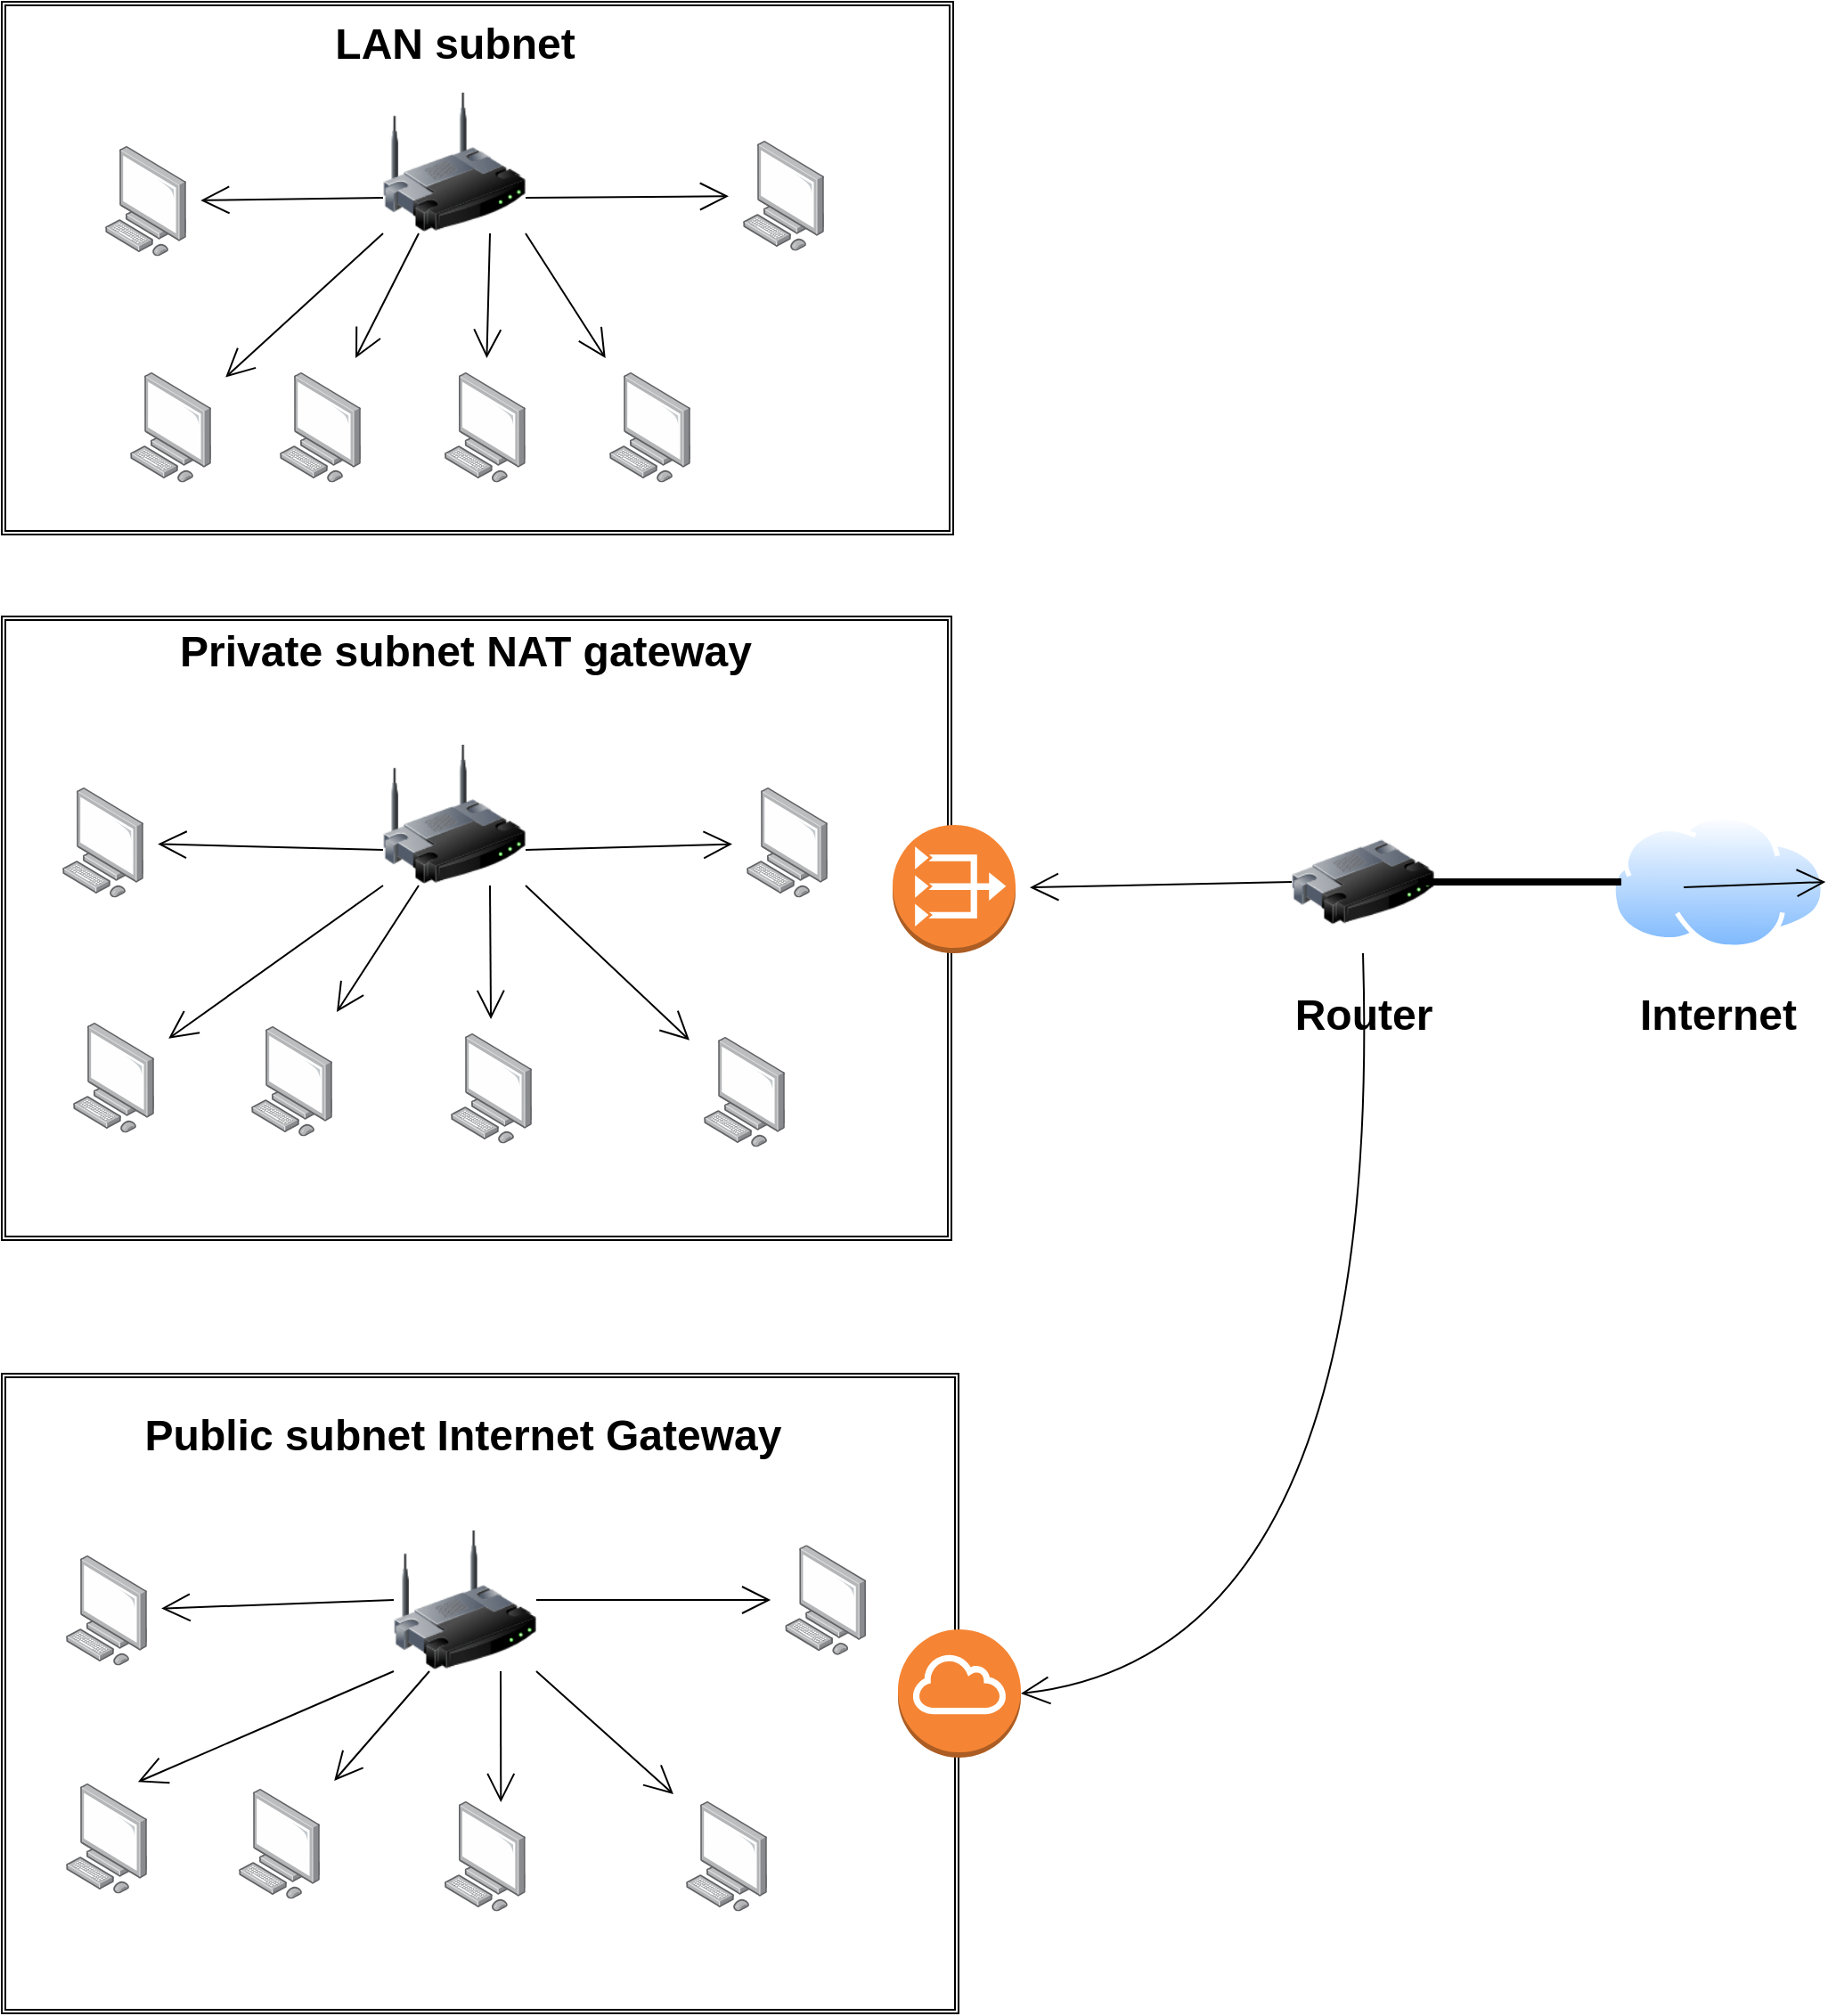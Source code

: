 <mxfile version="18.0.2" type="device"><diagram id="v5EQVJMXB6yGZajBGX7h" name="Page-1"><mxGraphModel dx="4204" dy="1820" grid="0" gridSize="10" guides="1" tooltips="1" connect="1" arrows="1" fold="1" page="0" pageScale="1" pageWidth="827" pageHeight="1169" math="0" shadow="0"><root><mxCell id="0"/><mxCell id="1" parent="0"/><mxCell id="xZH6mBj9D83b7MB6midc-1" value="" style="aspect=fixed;perimeter=ellipsePerimeter;html=1;align=center;shadow=0;dashed=0;spacingTop=3;image;image=img/lib/active_directory/internet_cloud.svg;hachureGap=4;" vertex="1" parent="1"><mxGeometry x="44" y="222" width="120.63" height="76" as="geometry"/></mxCell><mxCell id="xZH6mBj9D83b7MB6midc-11" style="edgeStyle=none;curved=1;rounded=0;orthogonalLoop=1;jettySize=auto;html=1;exitX=1;exitY=0.5;exitDx=0;exitDy=0;entryX=1;entryY=0.5;entryDx=0;entryDy=0;endArrow=open;startSize=14;endSize=14;targetPerimeterSpacing=8;startArrow=none;" edge="1" parent="1" target="xZH6mBj9D83b7MB6midc-1"><mxGeometry relative="1" as="geometry"><mxPoint x="85.0" y="263" as="sourcePoint"/></mxGeometry></mxCell><mxCell id="xZH6mBj9D83b7MB6midc-62" style="edgeStyle=none;curved=1;rounded=0;orthogonalLoop=1;jettySize=auto;html=1;exitX=0;exitY=0.5;exitDx=0;exitDy=0;endArrow=open;startSize=14;endSize=14;sourcePerimeterSpacing=8;targetPerimeterSpacing=8;" edge="1" parent="1" source="xZH6mBj9D83b7MB6midc-2" target="xZH6mBj9D83b7MB6midc-49"><mxGeometry relative="1" as="geometry"/></mxCell><mxCell id="xZH6mBj9D83b7MB6midc-63" style="edgeStyle=none;curved=1;rounded=0;orthogonalLoop=1;jettySize=auto;html=1;exitX=0.5;exitY=1;exitDx=0;exitDy=0;entryX=1;entryY=0.5;entryDx=0;entryDy=0;entryPerimeter=0;endArrow=open;startSize=14;endSize=14;sourcePerimeterSpacing=8;targetPerimeterSpacing=8;" edge="1" parent="1" source="xZH6mBj9D83b7MB6midc-2" target="xZH6mBj9D83b7MB6midc-61"><mxGeometry relative="1" as="geometry"><Array as="points"><mxPoint x="-83" y="693"/></Array></mxGeometry></mxCell><mxCell id="xZH6mBj9D83b7MB6midc-2" value="" style="image;html=1;image=img/lib/clip_art/networking/Router_128x128.png;hachureGap=4;" vertex="1" parent="1"><mxGeometry x="-135" y="220" width="80" height="80" as="geometry"/></mxCell><mxCell id="xZH6mBj9D83b7MB6midc-5" value="Internet" style="text;strokeColor=none;fillColor=none;html=1;fontSize=24;fontStyle=1;verticalAlign=middle;align=center;hachureGap=4;" vertex="1" parent="1"><mxGeometry x="54.31" y="315" width="100" height="40" as="geometry"/></mxCell><mxCell id="xZH6mBj9D83b7MB6midc-6" value="Router" style="text;strokeColor=none;fillColor=none;html=1;fontSize=24;fontStyle=1;verticalAlign=middle;align=center;hachureGap=4;" vertex="1" parent="1"><mxGeometry x="-145" y="315" width="100" height="40" as="geometry"/></mxCell><mxCell id="xZH6mBj9D83b7MB6midc-14" value="" style="line;strokeWidth=4;html=1;perimeter=backbonePerimeter;points=[];outlineConnect=0;hachureGap=4;" vertex="1" parent="1"><mxGeometry x="-64" y="255" width="114" height="10" as="geometry"/></mxCell><mxCell id="xZH6mBj9D83b7MB6midc-15" value="" style="shape=ext;double=1;rounded=0;whiteSpace=wrap;html=1;hachureGap=4;" vertex="1" parent="1"><mxGeometry x="-859" y="-234" width="534" height="299" as="geometry"/></mxCell><mxCell id="xZH6mBj9D83b7MB6midc-16" value="" style="shape=ext;double=1;rounded=0;whiteSpace=wrap;html=1;hachureGap=4;" vertex="1" parent="1"><mxGeometry x="-859" y="111" width="533" height="350" as="geometry"/></mxCell><mxCell id="xZH6mBj9D83b7MB6midc-17" value="" style="shape=ext;double=1;rounded=0;whiteSpace=wrap;html=1;hachureGap=4;" vertex="1" parent="1"><mxGeometry x="-859" y="536" width="537" height="359" as="geometry"/></mxCell><mxCell id="xZH6mBj9D83b7MB6midc-31" style="edgeStyle=none;curved=1;rounded=0;orthogonalLoop=1;jettySize=auto;html=1;exitX=0;exitY=0.75;exitDx=0;exitDy=0;endArrow=open;startSize=14;endSize=14;sourcePerimeterSpacing=8;targetPerimeterSpacing=8;" edge="1" parent="1" source="xZH6mBj9D83b7MB6midc-18" target="xZH6mBj9D83b7MB6midc-27"><mxGeometry relative="1" as="geometry"/></mxCell><mxCell id="xZH6mBj9D83b7MB6midc-32" style="edgeStyle=none;curved=1;rounded=0;orthogonalLoop=1;jettySize=auto;html=1;exitX=0;exitY=1;exitDx=0;exitDy=0;endArrow=open;startSize=14;endSize=14;sourcePerimeterSpacing=8;targetPerimeterSpacing=8;" edge="1" parent="1" source="xZH6mBj9D83b7MB6midc-18" target="xZH6mBj9D83b7MB6midc-22"><mxGeometry relative="1" as="geometry"/></mxCell><mxCell id="xZH6mBj9D83b7MB6midc-33" style="edgeStyle=none;curved=1;rounded=0;orthogonalLoop=1;jettySize=auto;html=1;exitX=0.25;exitY=1;exitDx=0;exitDy=0;endArrow=open;startSize=14;endSize=14;sourcePerimeterSpacing=8;targetPerimeterSpacing=8;" edge="1" parent="1" source="xZH6mBj9D83b7MB6midc-18" target="xZH6mBj9D83b7MB6midc-23"><mxGeometry relative="1" as="geometry"/></mxCell><mxCell id="xZH6mBj9D83b7MB6midc-34" style="edgeStyle=none;curved=1;rounded=0;orthogonalLoop=1;jettySize=auto;html=1;exitX=0.75;exitY=1;exitDx=0;exitDy=0;endArrow=open;startSize=14;endSize=14;sourcePerimeterSpacing=8;targetPerimeterSpacing=8;" edge="1" parent="1" source="xZH6mBj9D83b7MB6midc-18" target="xZH6mBj9D83b7MB6midc-24"><mxGeometry relative="1" as="geometry"/></mxCell><mxCell id="xZH6mBj9D83b7MB6midc-39" style="edgeStyle=none;curved=1;rounded=0;orthogonalLoop=1;jettySize=auto;html=1;exitX=1;exitY=1;exitDx=0;exitDy=0;endArrow=open;startSize=14;endSize=14;sourcePerimeterSpacing=8;targetPerimeterSpacing=8;" edge="1" parent="1" source="xZH6mBj9D83b7MB6midc-18" target="xZH6mBj9D83b7MB6midc-25"><mxGeometry relative="1" as="geometry"/></mxCell><mxCell id="xZH6mBj9D83b7MB6midc-70" style="edgeStyle=none;curved=1;rounded=0;orthogonalLoop=1;jettySize=auto;html=1;exitX=1;exitY=0.75;exitDx=0;exitDy=0;endArrow=open;startSize=14;endSize=14;sourcePerimeterSpacing=8;targetPerimeterSpacing=8;" edge="1" parent="1" source="xZH6mBj9D83b7MB6midc-18" target="xZH6mBj9D83b7MB6midc-26"><mxGeometry relative="1" as="geometry"/></mxCell><mxCell id="xZH6mBj9D83b7MB6midc-18" value="" style="image;html=1;image=img/lib/clip_art/networking/Wireless_Router_128x128.png;hachureGap=4;" vertex="1" parent="1"><mxGeometry x="-645" y="-184" width="80" height="80" as="geometry"/></mxCell><mxCell id="xZH6mBj9D83b7MB6midc-19" value="LAN subnet" style="text;strokeColor=none;fillColor=none;html=1;fontSize=24;fontStyle=1;verticalAlign=middle;align=center;hachureGap=4;" vertex="1" parent="1"><mxGeometry x="-655" y="-230" width="100" height="40" as="geometry"/></mxCell><mxCell id="xZH6mBj9D83b7MB6midc-22" value="" style="points=[];aspect=fixed;html=1;align=center;shadow=0;dashed=0;image;image=img/lib/allied_telesis/computer_and_terminals/Personal_Computer.svg;hachureGap=4;" vertex="1" parent="1"><mxGeometry x="-787" y="-26" width="45.6" height="61.8" as="geometry"/></mxCell><mxCell id="xZH6mBj9D83b7MB6midc-23" value="" style="points=[];aspect=fixed;html=1;align=center;shadow=0;dashed=0;image;image=img/lib/allied_telesis/computer_and_terminals/Personal_Computer.svg;hachureGap=4;" vertex="1" parent="1"><mxGeometry x="-703" y="-26" width="45.6" height="61.8" as="geometry"/></mxCell><mxCell id="xZH6mBj9D83b7MB6midc-24" value="" style="points=[];aspect=fixed;html=1;align=center;shadow=0;dashed=0;image;image=img/lib/allied_telesis/computer_and_terminals/Personal_Computer.svg;hachureGap=4;" vertex="1" parent="1"><mxGeometry x="-610.6" y="-26" width="45.6" height="61.8" as="geometry"/></mxCell><mxCell id="xZH6mBj9D83b7MB6midc-25" value="" style="points=[];aspect=fixed;html=1;align=center;shadow=0;dashed=0;image;image=img/lib/allied_telesis/computer_and_terminals/Personal_Computer.svg;hachureGap=4;" vertex="1" parent="1"><mxGeometry x="-518" y="-26" width="45.6" height="61.8" as="geometry"/></mxCell><mxCell id="xZH6mBj9D83b7MB6midc-26" value="" style="points=[];aspect=fixed;html=1;align=center;shadow=0;dashed=0;image;image=img/lib/allied_telesis/computer_and_terminals/Personal_Computer.svg;hachureGap=4;" vertex="1" parent="1"><mxGeometry x="-443" y="-156" width="45.6" height="61.8" as="geometry"/></mxCell><mxCell id="xZH6mBj9D83b7MB6midc-27" value="" style="points=[];aspect=fixed;html=1;align=center;shadow=0;dashed=0;image;image=img/lib/allied_telesis/computer_and_terminals/Personal_Computer.svg;hachureGap=4;" vertex="1" parent="1"><mxGeometry x="-801" y="-153" width="45.6" height="61.8" as="geometry"/></mxCell><mxCell id="xZH6mBj9D83b7MB6midc-41" value="Private subnet NAT gateway" style="text;strokeColor=none;fillColor=none;html=1;fontSize=24;fontStyle=1;verticalAlign=middle;align=center;hachureGap=4;" vertex="1" parent="1"><mxGeometry x="-649" y="111" width="100" height="40" as="geometry"/></mxCell><mxCell id="xZH6mBj9D83b7MB6midc-64" style="edgeStyle=none;curved=1;rounded=0;orthogonalLoop=1;jettySize=auto;html=1;exitX=0;exitY=0.75;exitDx=0;exitDy=0;endArrow=open;startSize=14;endSize=14;sourcePerimeterSpacing=8;targetPerimeterSpacing=8;" edge="1" parent="1" source="xZH6mBj9D83b7MB6midc-42" target="xZH6mBj9D83b7MB6midc-45"><mxGeometry relative="1" as="geometry"/></mxCell><mxCell id="xZH6mBj9D83b7MB6midc-65" style="edgeStyle=none;curved=1;rounded=0;orthogonalLoop=1;jettySize=auto;html=1;exitX=0;exitY=1;exitDx=0;exitDy=0;endArrow=open;startSize=14;endSize=14;sourcePerimeterSpacing=8;targetPerimeterSpacing=8;" edge="1" parent="1" source="xZH6mBj9D83b7MB6midc-42" target="xZH6mBj9D83b7MB6midc-43"><mxGeometry relative="1" as="geometry"/></mxCell><mxCell id="xZH6mBj9D83b7MB6midc-66" style="edgeStyle=none;curved=1;rounded=0;orthogonalLoop=1;jettySize=auto;html=1;exitX=0.25;exitY=1;exitDx=0;exitDy=0;endArrow=open;startSize=14;endSize=14;sourcePerimeterSpacing=8;targetPerimeterSpacing=8;" edge="1" parent="1" source="xZH6mBj9D83b7MB6midc-42" target="xZH6mBj9D83b7MB6midc-44"><mxGeometry relative="1" as="geometry"/></mxCell><mxCell id="xZH6mBj9D83b7MB6midc-67" style="edgeStyle=none;curved=1;rounded=0;orthogonalLoop=1;jettySize=auto;html=1;exitX=0.75;exitY=1;exitDx=0;exitDy=0;endArrow=open;startSize=14;endSize=14;sourcePerimeterSpacing=8;targetPerimeterSpacing=8;" edge="1" parent="1" source="xZH6mBj9D83b7MB6midc-42" target="xZH6mBj9D83b7MB6midc-46"><mxGeometry relative="1" as="geometry"/></mxCell><mxCell id="xZH6mBj9D83b7MB6midc-68" style="edgeStyle=none;curved=1;rounded=0;orthogonalLoop=1;jettySize=auto;html=1;exitX=1;exitY=1;exitDx=0;exitDy=0;endArrow=open;startSize=14;endSize=14;sourcePerimeterSpacing=8;targetPerimeterSpacing=8;" edge="1" parent="1" source="xZH6mBj9D83b7MB6midc-42" target="xZH6mBj9D83b7MB6midc-47"><mxGeometry relative="1" as="geometry"/></mxCell><mxCell id="xZH6mBj9D83b7MB6midc-69" style="edgeStyle=none;curved=1;rounded=0;orthogonalLoop=1;jettySize=auto;html=1;exitX=1;exitY=0.75;exitDx=0;exitDy=0;endArrow=open;startSize=14;endSize=14;sourcePerimeterSpacing=8;targetPerimeterSpacing=8;" edge="1" parent="1" source="xZH6mBj9D83b7MB6midc-42" target="xZH6mBj9D83b7MB6midc-48"><mxGeometry relative="1" as="geometry"/></mxCell><mxCell id="xZH6mBj9D83b7MB6midc-42" value="" style="image;html=1;image=img/lib/clip_art/networking/Wireless_Router_128x128.png;hachureGap=4;" vertex="1" parent="1"><mxGeometry x="-645" y="182" width="80" height="80" as="geometry"/></mxCell><mxCell id="xZH6mBj9D83b7MB6midc-43" value="" style="points=[];aspect=fixed;html=1;align=center;shadow=0;dashed=0;image;image=img/lib/allied_telesis/computer_and_terminals/Personal_Computer.svg;hachureGap=4;" vertex="1" parent="1"><mxGeometry x="-819" y="339" width="45.6" height="61.8" as="geometry"/></mxCell><mxCell id="xZH6mBj9D83b7MB6midc-44" value="" style="points=[];aspect=fixed;html=1;align=center;shadow=0;dashed=0;image;image=img/lib/allied_telesis/computer_and_terminals/Personal_Computer.svg;hachureGap=4;" vertex="1" parent="1"><mxGeometry x="-719" y="341" width="45.6" height="61.8" as="geometry"/></mxCell><mxCell id="xZH6mBj9D83b7MB6midc-45" value="" style="points=[];aspect=fixed;html=1;align=center;shadow=0;dashed=0;image;image=img/lib/allied_telesis/computer_and_terminals/Personal_Computer.svg;hachureGap=4;" vertex="1" parent="1"><mxGeometry x="-825" y="207" width="45.6" height="61.8" as="geometry"/></mxCell><mxCell id="xZH6mBj9D83b7MB6midc-46" value="" style="points=[];aspect=fixed;html=1;align=center;shadow=0;dashed=0;image;image=img/lib/allied_telesis/computer_and_terminals/Personal_Computer.svg;hachureGap=4;" vertex="1" parent="1"><mxGeometry x="-607" y="345" width="45.6" height="61.8" as="geometry"/></mxCell><mxCell id="xZH6mBj9D83b7MB6midc-47" value="" style="points=[];aspect=fixed;html=1;align=center;shadow=0;dashed=0;image;image=img/lib/allied_telesis/computer_and_terminals/Personal_Computer.svg;hachureGap=4;" vertex="1" parent="1"><mxGeometry x="-465" y="347" width="45.6" height="61.8" as="geometry"/></mxCell><mxCell id="xZH6mBj9D83b7MB6midc-48" value="" style="points=[];aspect=fixed;html=1;align=center;shadow=0;dashed=0;image;image=img/lib/allied_telesis/computer_and_terminals/Personal_Computer.svg;hachureGap=4;" vertex="1" parent="1"><mxGeometry x="-441" y="207" width="45.6" height="61.8" as="geometry"/></mxCell><mxCell id="xZH6mBj9D83b7MB6midc-49" value="" style="outlineConnect=0;dashed=0;verticalLabelPosition=bottom;verticalAlign=top;align=center;html=1;shape=mxgraph.aws3.vpc_nat_gateway;fillColor=#F58534;gradientColor=none;hachureGap=4;" vertex="1" parent="1"><mxGeometry x="-359" y="228" width="69" height="72" as="geometry"/></mxCell><mxCell id="xZH6mBj9D83b7MB6midc-53" value="&lt;h1&gt;Public subnet Internet Gateway&lt;/h1&gt;" style="text;html=1;strokeColor=none;fillColor=none;align=center;verticalAlign=middle;whiteSpace=wrap;rounded=0;hachureGap=4;" vertex="1" parent="1"><mxGeometry x="-781.4" y="530" width="362" height="82" as="geometry"/></mxCell><mxCell id="xZH6mBj9D83b7MB6midc-71" style="edgeStyle=none;curved=1;rounded=0;orthogonalLoop=1;jettySize=auto;html=1;exitX=0;exitY=0.5;exitDx=0;exitDy=0;endArrow=open;startSize=14;endSize=14;sourcePerimeterSpacing=8;targetPerimeterSpacing=8;" edge="1" parent="1" source="xZH6mBj9D83b7MB6midc-54" target="xZH6mBj9D83b7MB6midc-55"><mxGeometry relative="1" as="geometry"/></mxCell><mxCell id="xZH6mBj9D83b7MB6midc-72" style="edgeStyle=none;curved=1;rounded=0;orthogonalLoop=1;jettySize=auto;html=1;exitX=0;exitY=1;exitDx=0;exitDy=0;entryX=0.887;entryY=-0.014;entryDx=0;entryDy=0;entryPerimeter=0;endArrow=open;startSize=14;endSize=14;sourcePerimeterSpacing=8;targetPerimeterSpacing=8;" edge="1" parent="1" source="xZH6mBj9D83b7MB6midc-54" target="xZH6mBj9D83b7MB6midc-56"><mxGeometry relative="1" as="geometry"/></mxCell><mxCell id="xZH6mBj9D83b7MB6midc-73" style="edgeStyle=none;curved=1;rounded=0;orthogonalLoop=1;jettySize=auto;html=1;exitX=0.25;exitY=1;exitDx=0;exitDy=0;endArrow=open;startSize=14;endSize=14;sourcePerimeterSpacing=8;targetPerimeterSpacing=8;" edge="1" parent="1" source="xZH6mBj9D83b7MB6midc-54" target="xZH6mBj9D83b7MB6midc-57"><mxGeometry relative="1" as="geometry"/></mxCell><mxCell id="xZH6mBj9D83b7MB6midc-74" style="edgeStyle=none;curved=1;rounded=0;orthogonalLoop=1;jettySize=auto;html=1;exitX=0.75;exitY=1;exitDx=0;exitDy=0;entryX=0.696;entryY=0.009;entryDx=0;entryDy=0;entryPerimeter=0;endArrow=open;startSize=14;endSize=14;sourcePerimeterSpacing=8;targetPerimeterSpacing=8;" edge="1" parent="1" source="xZH6mBj9D83b7MB6midc-54" target="xZH6mBj9D83b7MB6midc-58"><mxGeometry relative="1" as="geometry"/></mxCell><mxCell id="xZH6mBj9D83b7MB6midc-75" style="edgeStyle=none;curved=1;rounded=0;orthogonalLoop=1;jettySize=auto;html=1;exitX=1;exitY=1;exitDx=0;exitDy=0;entryX=-0.154;entryY=-0.065;entryDx=0;entryDy=0;entryPerimeter=0;endArrow=open;startSize=14;endSize=14;sourcePerimeterSpacing=8;targetPerimeterSpacing=8;" edge="1" parent="1" source="xZH6mBj9D83b7MB6midc-54" target="xZH6mBj9D83b7MB6midc-59"><mxGeometry relative="1" as="geometry"/></mxCell><mxCell id="xZH6mBj9D83b7MB6midc-77" style="edgeStyle=none;curved=1;rounded=0;orthogonalLoop=1;jettySize=auto;html=1;exitX=1;exitY=0.5;exitDx=0;exitDy=0;endArrow=open;startSize=14;endSize=14;sourcePerimeterSpacing=8;targetPerimeterSpacing=8;" edge="1" parent="1" source="xZH6mBj9D83b7MB6midc-54" target="xZH6mBj9D83b7MB6midc-60"><mxGeometry relative="1" as="geometry"/></mxCell><mxCell id="xZH6mBj9D83b7MB6midc-54" value="" style="image;html=1;image=img/lib/clip_art/networking/Wireless_Router_128x128.png;hachureGap=4;" vertex="1" parent="1"><mxGeometry x="-639" y="623" width="80" height="80" as="geometry"/></mxCell><mxCell id="xZH6mBj9D83b7MB6midc-55" value="" style="points=[];aspect=fixed;html=1;align=center;shadow=0;dashed=0;image;image=img/lib/allied_telesis/computer_and_terminals/Personal_Computer.svg;hachureGap=4;" vertex="1" parent="1"><mxGeometry x="-823" y="638" width="45.6" height="61.8" as="geometry"/></mxCell><mxCell id="xZH6mBj9D83b7MB6midc-56" value="" style="points=[];aspect=fixed;html=1;align=center;shadow=0;dashed=0;image;image=img/lib/allied_telesis/computer_and_terminals/Personal_Computer.svg;hachureGap=4;" vertex="1" parent="1"><mxGeometry x="-823" y="766" width="45.6" height="61.8" as="geometry"/></mxCell><mxCell id="xZH6mBj9D83b7MB6midc-57" value="" style="points=[];aspect=fixed;html=1;align=center;shadow=0;dashed=0;image;image=img/lib/allied_telesis/computer_and_terminals/Personal_Computer.svg;hachureGap=4;" vertex="1" parent="1"><mxGeometry x="-726" y="769" width="45.6" height="61.8" as="geometry"/></mxCell><mxCell id="xZH6mBj9D83b7MB6midc-58" value="" style="points=[];aspect=fixed;html=1;align=center;shadow=0;dashed=0;image;image=img/lib/allied_telesis/computer_and_terminals/Personal_Computer.svg;hachureGap=4;" vertex="1" parent="1"><mxGeometry x="-610.6" y="776" width="45.6" height="61.8" as="geometry"/></mxCell><mxCell id="xZH6mBj9D83b7MB6midc-59" value="" style="points=[];aspect=fixed;html=1;align=center;shadow=0;dashed=0;image;image=img/lib/allied_telesis/computer_and_terminals/Personal_Computer.svg;hachureGap=4;" vertex="1" parent="1"><mxGeometry x="-475" y="776" width="45.6" height="61.8" as="geometry"/></mxCell><mxCell id="xZH6mBj9D83b7MB6midc-60" value="" style="points=[];aspect=fixed;html=1;align=center;shadow=0;dashed=0;image;image=img/lib/allied_telesis/computer_and_terminals/Personal_Computer.svg;hachureGap=4;" vertex="1" parent="1"><mxGeometry x="-419.4" y="632.1" width="45.6" height="61.8" as="geometry"/></mxCell><mxCell id="xZH6mBj9D83b7MB6midc-61" value="" style="outlineConnect=0;dashed=0;verticalLabelPosition=bottom;verticalAlign=top;align=center;html=1;shape=mxgraph.aws3.internet_gateway;fillColor=#F58534;gradientColor=none;hachureGap=4;" vertex="1" parent="1"><mxGeometry x="-356" y="679.5" width="69" height="72" as="geometry"/></mxCell></root></mxGraphModel></diagram></mxfile>